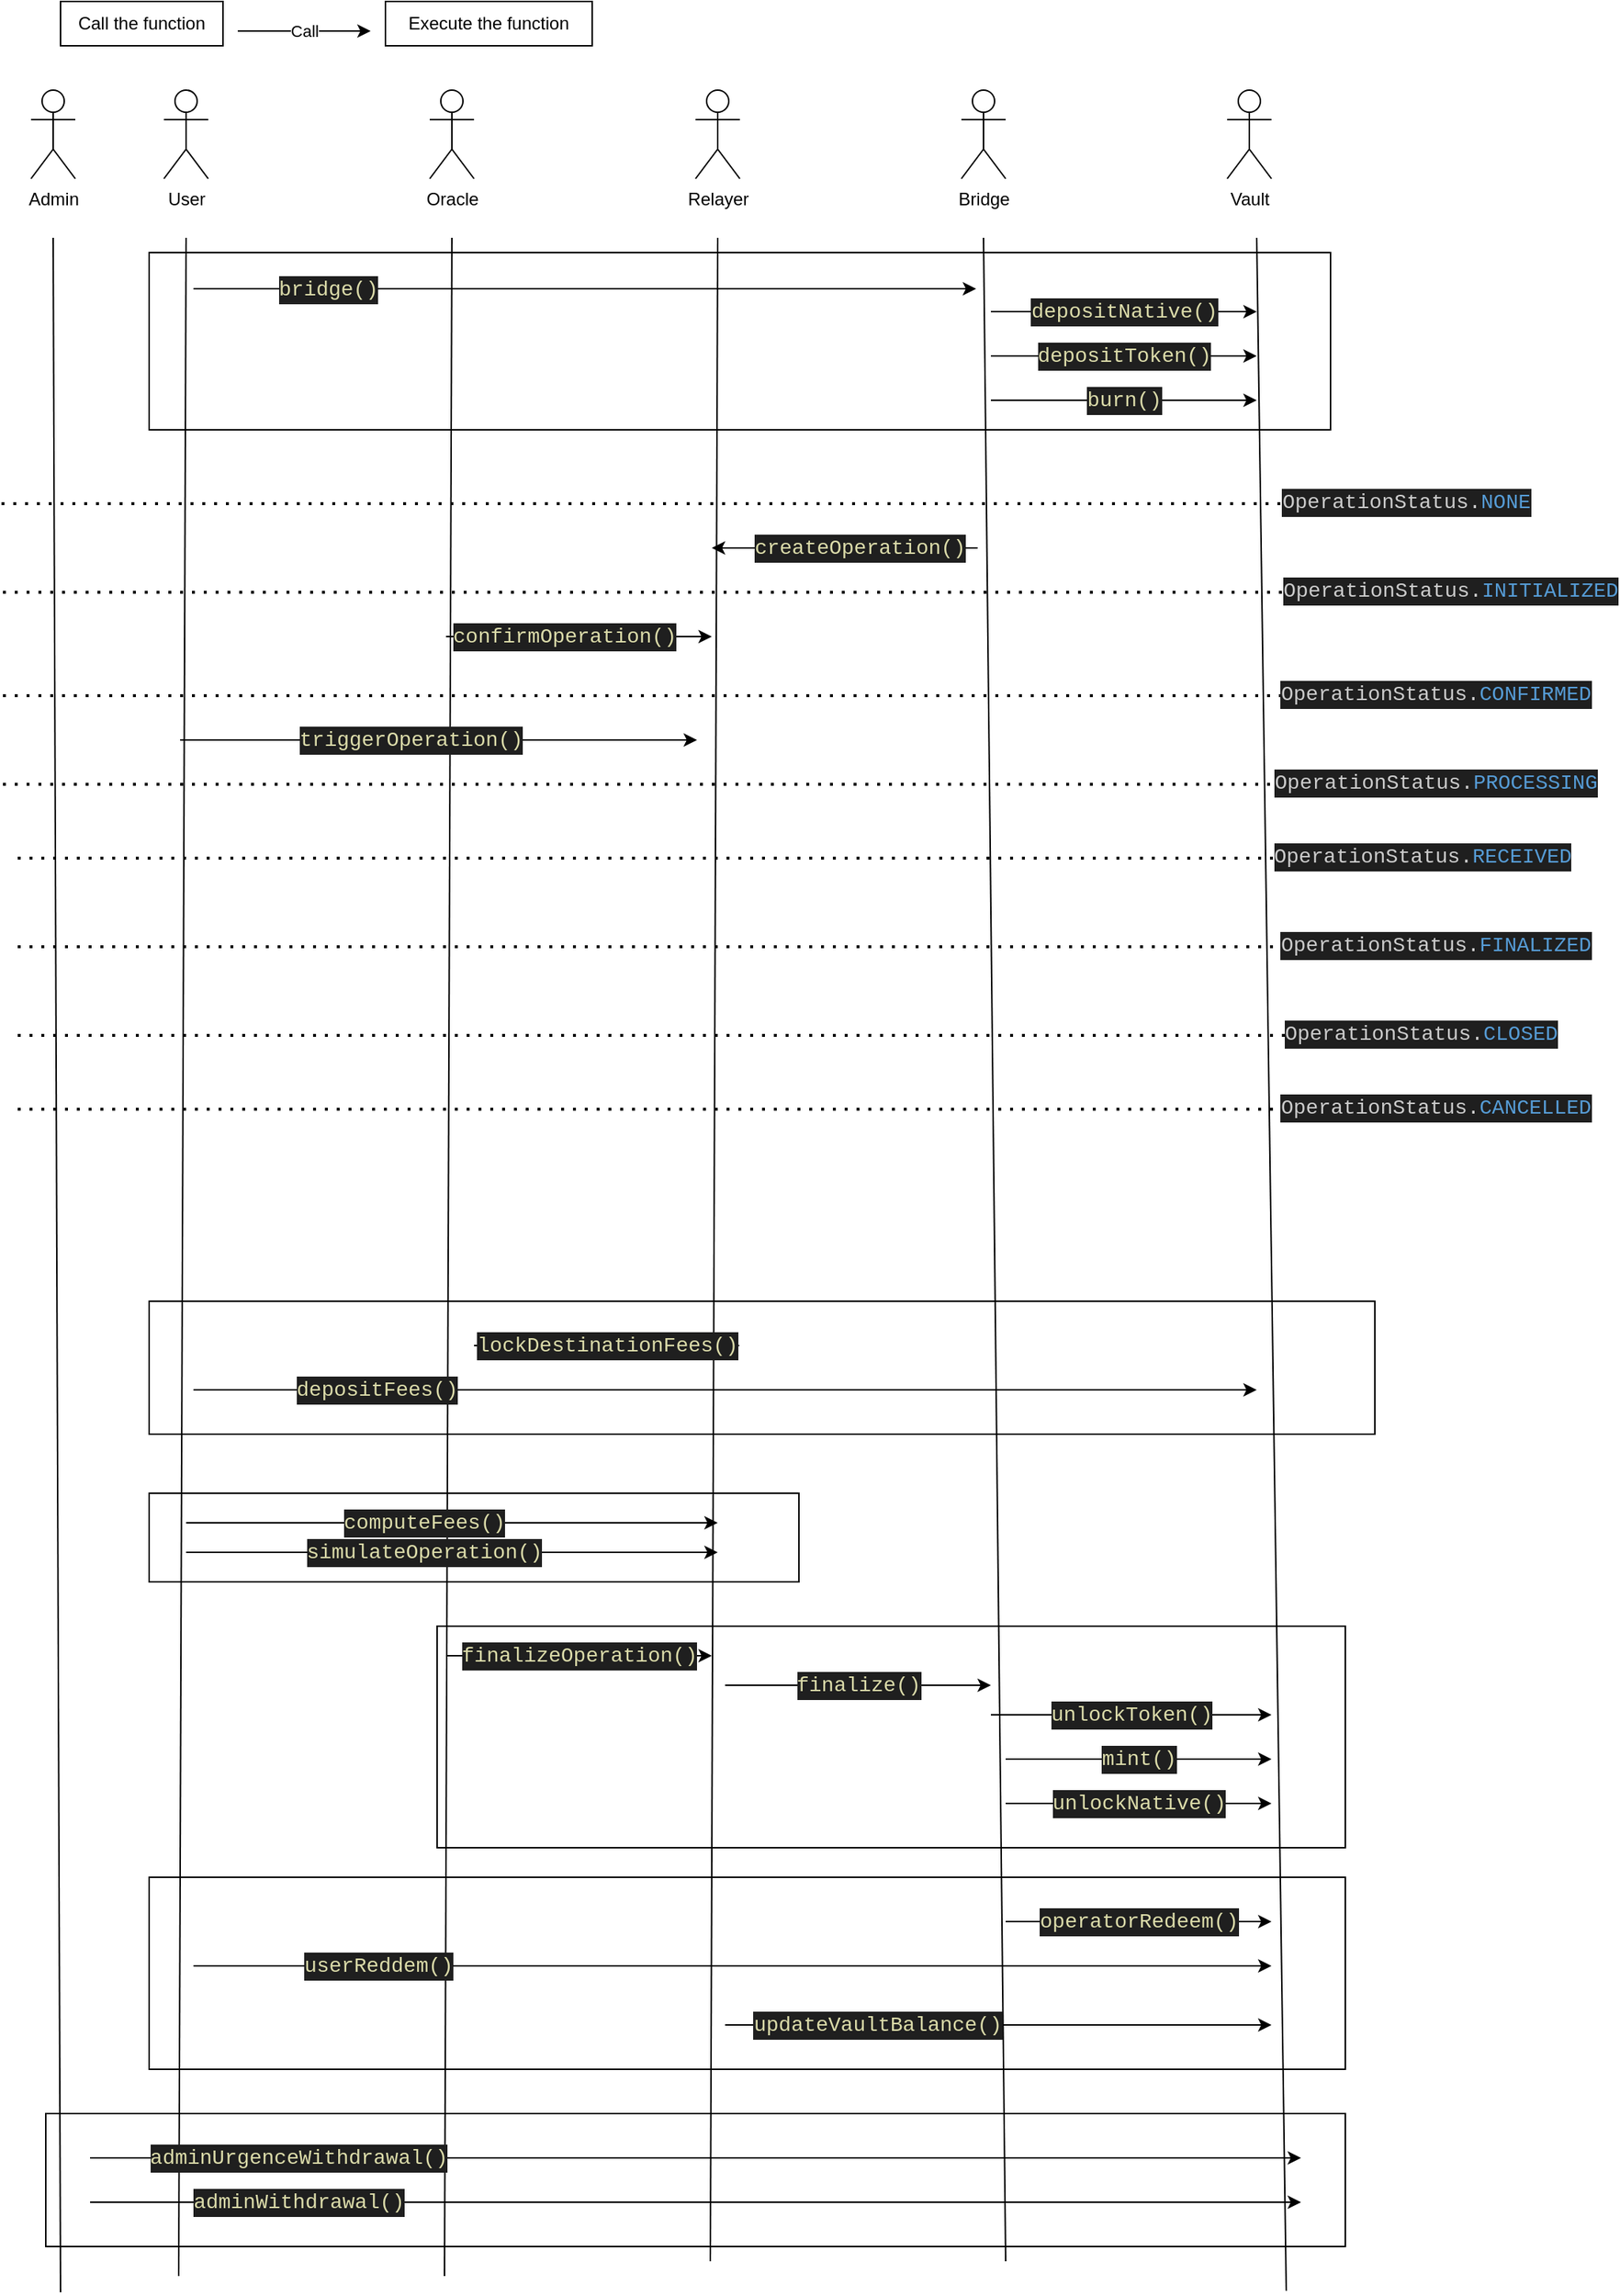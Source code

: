 <mxfile version="24.5.1" type="device">
  <diagram name="Page-1" id="Bg5fFFTNIpe96J259sQk">
    <mxGraphModel dx="1434" dy="738" grid="1" gridSize="10" guides="1" tooltips="1" connect="1" arrows="1" fold="1" page="1" pageScale="1" pageWidth="1169" pageHeight="827" math="0" shadow="0">
      <root>
        <mxCell id="0" />
        <mxCell id="1" parent="0" />
        <mxCell id="jWBgDd1FHg-7k9Ct29qL-1" value="Relayer" style="shape=umlActor;verticalLabelPosition=bottom;verticalAlign=top;html=1;outlineConnect=0;" vertex="1" parent="1">
          <mxGeometry x="590" y="90" width="30" height="60" as="geometry" />
        </mxCell>
        <mxCell id="jWBgDd1FHg-7k9Ct29qL-3" value="Bridge" style="shape=umlActor;verticalLabelPosition=bottom;verticalAlign=top;html=1;outlineConnect=0;" vertex="1" parent="1">
          <mxGeometry x="770" y="90" width="30" height="60" as="geometry" />
        </mxCell>
        <mxCell id="jWBgDd1FHg-7k9Ct29qL-4" value="Vault" style="shape=umlActor;verticalLabelPosition=bottom;verticalAlign=top;html=1;outlineConnect=0;" vertex="1" parent="1">
          <mxGeometry x="950" y="90" width="30" height="60" as="geometry" />
        </mxCell>
        <mxCell id="jWBgDd1FHg-7k9Ct29qL-7" value="" style="endArrow=none;html=1;rounded=0;" edge="1" parent="1">
          <mxGeometry width="50" height="50" relative="1" as="geometry">
            <mxPoint x="600" y="1560" as="sourcePoint" />
            <mxPoint x="605" y="190" as="targetPoint" />
          </mxGeometry>
        </mxCell>
        <mxCell id="jWBgDd1FHg-7k9Ct29qL-8" value="" style="endArrow=none;html=1;rounded=0;" edge="1" parent="1">
          <mxGeometry width="50" height="50" relative="1" as="geometry">
            <mxPoint x="800" y="1560" as="sourcePoint" />
            <mxPoint x="785" y="190" as="targetPoint" />
          </mxGeometry>
        </mxCell>
        <mxCell id="jWBgDd1FHg-7k9Ct29qL-9" value="" style="endArrow=none;html=1;rounded=0;" edge="1" parent="1">
          <mxGeometry width="50" height="50" relative="1" as="geometry">
            <mxPoint x="990" y="1580" as="sourcePoint" />
            <mxPoint x="970" y="190" as="targetPoint" />
          </mxGeometry>
        </mxCell>
        <mxCell id="jWBgDd1FHg-7k9Ct29qL-10" value="Oracle" style="shape=umlActor;verticalLabelPosition=bottom;verticalAlign=top;html=1;outlineConnect=0;" vertex="1" parent="1">
          <mxGeometry x="410" y="90" width="30" height="60" as="geometry" />
        </mxCell>
        <mxCell id="jWBgDd1FHg-7k9Ct29qL-11" value="" style="endArrow=none;html=1;rounded=0;" edge="1" parent="1">
          <mxGeometry width="50" height="50" relative="1" as="geometry">
            <mxPoint x="420" y="1570" as="sourcePoint" />
            <mxPoint x="425" y="190" as="targetPoint" />
          </mxGeometry>
        </mxCell>
        <mxCell id="jWBgDd1FHg-7k9Ct29qL-13" value="Call" style="endArrow=classic;html=1;rounded=0;" edge="1" parent="1">
          <mxGeometry width="50" height="50" relative="1" as="geometry">
            <mxPoint x="280" y="50" as="sourcePoint" />
            <mxPoint x="370" y="50" as="targetPoint" />
          </mxGeometry>
        </mxCell>
        <mxCell id="jWBgDd1FHg-7k9Ct29qL-14" value="&lt;div style=&quot;color: rgb(204, 204, 204); background-color: rgb(31, 31, 31); font-family: Consolas, &amp;quot;Courier New&amp;quot;, monospace; font-size: 14px; line-height: 19px; white-space-collapse: preserve;&quot;&gt;&lt;span style=&quot;color: #dcdcaa;&quot;&gt;bridge()&lt;/span&gt;&lt;/div&gt;" style="endArrow=classic;html=1;rounded=0;" edge="1" parent="1">
          <mxGeometry x="-0.657" width="50" height="50" relative="1" as="geometry">
            <mxPoint x="250" y="224.5" as="sourcePoint" />
            <mxPoint x="780" y="224.5" as="targetPoint" />
            <mxPoint as="offset" />
          </mxGeometry>
        </mxCell>
        <mxCell id="jWBgDd1FHg-7k9Ct29qL-15" value="&lt;div style=&quot;color: rgb(204, 204, 204); background-color: rgb(31, 31, 31); font-family: Consolas, &amp;quot;Courier New&amp;quot;, monospace; font-size: 14px; line-height: 19px; white-space-collapse: preserve;&quot;&gt;&lt;span style=&quot;color: #dcdcaa;&quot;&gt;finalize()&lt;/span&gt;&lt;/div&gt;" style="endArrow=classic;html=1;rounded=0;" edge="1" parent="1">
          <mxGeometry width="50" height="50" relative="1" as="geometry">
            <mxPoint x="610" y="1170" as="sourcePoint" />
            <mxPoint x="790" y="1170" as="targetPoint" />
            <mxPoint as="offset" />
          </mxGeometry>
        </mxCell>
        <mxCell id="jWBgDd1FHg-7k9Ct29qL-16" value="&lt;div style=&quot;color: rgb(204, 204, 204); background-color: rgb(31, 31, 31); font-family: Consolas, &amp;quot;Courier New&amp;quot;, monospace; font-size: 14px; line-height: 19px; white-space-collapse: preserve;&quot;&gt;&lt;span style=&quot;color: #dcdcaa;&quot;&gt;c&lt;/span&gt;&lt;span style=&quot;color: rgb(220, 220, 170);&quot;&gt;reateOperation()&lt;/span&gt;&lt;/div&gt;" style="endArrow=classic;html=1;rounded=0;" edge="1" parent="1">
          <mxGeometry x="-0.111" width="50" height="50" relative="1" as="geometry">
            <mxPoint x="781" y="400" as="sourcePoint" />
            <mxPoint x="601" y="400" as="targetPoint" />
            <mxPoint as="offset" />
          </mxGeometry>
        </mxCell>
        <mxCell id="jWBgDd1FHg-7k9Ct29qL-18" value="User" style="shape=umlActor;verticalLabelPosition=bottom;verticalAlign=top;html=1;outlineConnect=0;" vertex="1" parent="1">
          <mxGeometry x="230" y="90" width="30" height="60" as="geometry" />
        </mxCell>
        <mxCell id="jWBgDd1FHg-7k9Ct29qL-19" value="" style="endArrow=none;html=1;rounded=0;" edge="1" parent="1">
          <mxGeometry width="50" height="50" relative="1" as="geometry">
            <mxPoint x="240" y="1570" as="sourcePoint" />
            <mxPoint x="245" y="190" as="targetPoint" />
          </mxGeometry>
        </mxCell>
        <mxCell id="jWBgDd1FHg-7k9Ct29qL-22" value="&lt;div style=&quot;color: rgb(204, 204, 204); background-color: rgb(31, 31, 31); font-family: Consolas, &amp;quot;Courier New&amp;quot;, monospace; font-size: 14px; line-height: 19px; white-space-collapse: preserve;&quot;&gt;&lt;span style=&quot;color: #dcdcaa;&quot;&gt;confirmOperation()&lt;/span&gt;&lt;/div&gt;" style="endArrow=classic;html=1;rounded=0;" edge="1" parent="1">
          <mxGeometry x="-0.111" width="50" height="50" relative="1" as="geometry">
            <mxPoint x="421" y="460" as="sourcePoint" />
            <mxPoint x="601" y="460" as="targetPoint" />
            <mxPoint as="offset" />
          </mxGeometry>
        </mxCell>
        <mxCell id="jWBgDd1FHg-7k9Ct29qL-23" value="&lt;div style=&quot;color: rgb(204, 204, 204); background-color: rgb(31, 31, 31); font-family: Consolas, &amp;quot;Courier New&amp;quot;, monospace; font-size: 14px; line-height: 19px; white-space-collapse: preserve;&quot;&gt;&lt;div style=&quot;line-height: 19px;&quot;&gt;&lt;span style=&quot;color: #dcdcaa;&quot;&gt;triggerOperation()&lt;/span&gt;&lt;/div&gt;&lt;/div&gt;" style="endArrow=classic;html=1;rounded=0;" edge="1" parent="1">
          <mxGeometry x="-0.109" width="50" height="50" relative="1" as="geometry">
            <mxPoint x="241" y="530" as="sourcePoint" />
            <mxPoint x="591" y="530" as="targetPoint" />
            <mxPoint as="offset" />
          </mxGeometry>
        </mxCell>
        <mxCell id="jWBgDd1FHg-7k9Ct29qL-24" value="&lt;div style=&quot;color: rgb(204, 204, 204); background-color: rgb(31, 31, 31); font-family: Consolas, &amp;quot;Courier New&amp;quot;, monospace; font-size: 14px; line-height: 19px; white-space-collapse: preserve;&quot;&gt;&lt;div style=&quot;line-height: 19px;&quot;&gt;&lt;div style=&quot;line-height: 19px;&quot;&gt;&lt;span style=&quot;color: #dcdcaa;&quot;&gt;simulateOperation()&lt;/span&gt;&lt;/div&gt;&lt;/div&gt;&lt;/div&gt;" style="endArrow=classic;html=1;rounded=0;" edge="1" parent="1">
          <mxGeometry x="-0.109" width="50" height="50" relative="1" as="geometry">
            <mxPoint x="245" y="1080" as="sourcePoint" />
            <mxPoint x="605" y="1080" as="targetPoint" />
            <mxPoint as="offset" />
          </mxGeometry>
        </mxCell>
        <mxCell id="jWBgDd1FHg-7k9Ct29qL-25" value="&lt;div style=&quot;color: rgb(204, 204, 204); background-color: rgb(31, 31, 31); font-family: Consolas, &amp;quot;Courier New&amp;quot;, monospace; font-size: 14px; line-height: 19px; white-space-collapse: preserve;&quot;&gt;&lt;div style=&quot;line-height: 19px;&quot;&gt;&lt;div style=&quot;line-height: 19px;&quot;&gt;&lt;span style=&quot;color: rgb(220, 220, 170);&quot;&gt;computeFees&lt;/span&gt;&lt;span style=&quot;color: #dcdcaa;&quot;&gt;()&lt;/span&gt;&lt;/div&gt;&lt;/div&gt;&lt;/div&gt;" style="endArrow=classic;html=1;rounded=0;" edge="1" parent="1">
          <mxGeometry x="-0.109" width="50" height="50" relative="1" as="geometry">
            <mxPoint x="245" y="1060" as="sourcePoint" />
            <mxPoint x="605" y="1060" as="targetPoint" />
            <mxPoint as="offset" />
          </mxGeometry>
        </mxCell>
        <mxCell id="jWBgDd1FHg-7k9Ct29qL-26" value="&lt;div style=&quot;color: rgb(204, 204, 204); background-color: rgb(31, 31, 31); font-family: Consolas, &amp;quot;Courier New&amp;quot;, monospace; font-size: 14px; line-height: 19px; white-space-collapse: preserve;&quot;&gt;&lt;span style=&quot;color: rgb(220, 220, 170);&quot;&gt;lockDestinationFees&lt;/span&gt;&lt;span style=&quot;color: #dcdcaa;&quot;&gt;()&lt;/span&gt;&lt;/div&gt;" style="endArrow=classic;html=1;rounded=0;" edge="1" parent="1">
          <mxGeometry width="50" height="50" relative="1" as="geometry">
            <mxPoint x="440" y="940" as="sourcePoint" />
            <mxPoint x="620" y="940" as="targetPoint" />
            <mxPoint as="offset" />
          </mxGeometry>
        </mxCell>
        <mxCell id="jWBgDd1FHg-7k9Ct29qL-27" value="&lt;div style=&quot;color: rgb(204, 204, 204); background-color: rgb(31, 31, 31); font-family: Consolas, &amp;quot;Courier New&amp;quot;, monospace; font-size: 14px; line-height: 19px; white-space-collapse: preserve;&quot;&gt;&lt;span style=&quot;color: rgb(220, 220, 170);&quot;&gt;finalizeOperation&lt;/span&gt;&lt;span style=&quot;color: #dcdcaa;&quot;&gt;()&lt;/span&gt;&lt;/div&gt;" style="endArrow=classic;html=1;rounded=0;" edge="1" parent="1">
          <mxGeometry width="50" height="50" relative="1" as="geometry">
            <mxPoint x="421" y="1150" as="sourcePoint" />
            <mxPoint x="601" y="1150" as="targetPoint" />
            <mxPoint as="offset" />
          </mxGeometry>
        </mxCell>
        <mxCell id="jWBgDd1FHg-7k9Ct29qL-28" value="&lt;div style=&quot;color: rgb(204, 204, 204); background-color: rgb(31, 31, 31); font-family: Consolas, &amp;quot;Courier New&amp;quot;, monospace; font-size: 14px; line-height: 19px; white-space-collapse: preserve;&quot;&gt;&lt;div style=&quot;line-height: 19px;&quot;&gt;&lt;span style=&quot;color: #dcdcaa;&quot;&gt;depositNative()&lt;/span&gt;&lt;/div&gt;&lt;/div&gt;" style="endArrow=classic;html=1;rounded=0;" edge="1" parent="1">
          <mxGeometry width="50" height="50" relative="1" as="geometry">
            <mxPoint x="790" y="240" as="sourcePoint" />
            <mxPoint x="970" y="240" as="targetPoint" />
            <mxPoint as="offset" />
          </mxGeometry>
        </mxCell>
        <mxCell id="jWBgDd1FHg-7k9Ct29qL-29" value="&lt;div style=&quot;color: rgb(204, 204, 204); background-color: rgb(31, 31, 31); font-family: Consolas, &amp;quot;Courier New&amp;quot;, monospace; font-size: 14px; line-height: 19px; white-space-collapse: preserve;&quot;&gt;&lt;div style=&quot;line-height: 19px;&quot;&gt;&lt;span style=&quot;color: rgb(220, 220, 170);&quot;&gt;depositToken&lt;/span&gt;&lt;span style=&quot;color: #dcdcaa;&quot;&gt;()&lt;/span&gt;&lt;/div&gt;&lt;/div&gt;" style="endArrow=classic;html=1;rounded=0;" edge="1" parent="1">
          <mxGeometry width="50" height="50" relative="1" as="geometry">
            <mxPoint x="790" y="270" as="sourcePoint" />
            <mxPoint x="970" y="270" as="targetPoint" />
            <mxPoint as="offset" />
          </mxGeometry>
        </mxCell>
        <mxCell id="jWBgDd1FHg-7k9Ct29qL-30" value="&lt;div style=&quot;background-color: rgb(31, 31, 31); font-family: Consolas, &amp;quot;Courier New&amp;quot;, monospace; font-size: 14px; line-height: 19px; white-space-collapse: preserve;&quot;&gt;&lt;div style=&quot;line-height: 19px;&quot;&gt;&lt;font color=&quot;#dcdcaa&quot;&gt;mint()&lt;/font&gt;&lt;/div&gt;&lt;/div&gt;" style="endArrow=classic;html=1;rounded=0;" edge="1" parent="1">
          <mxGeometry width="50" height="50" relative="1" as="geometry">
            <mxPoint x="800" y="1220" as="sourcePoint" />
            <mxPoint x="980" y="1220" as="targetPoint" />
            <mxPoint as="offset" />
          </mxGeometry>
        </mxCell>
        <mxCell id="jWBgDd1FHg-7k9Ct29qL-31" value="&lt;div style=&quot;background-color: rgb(31, 31, 31); font-family: Consolas, &amp;quot;Courier New&amp;quot;, monospace; font-size: 14px; line-height: 19px; white-space-collapse: preserve;&quot;&gt;&lt;div style=&quot;line-height: 19px;&quot;&gt;&lt;font color=&quot;#dcdcaa&quot;&gt;burn()&lt;/font&gt;&lt;/div&gt;&lt;/div&gt;" style="endArrow=classic;html=1;rounded=0;" edge="1" parent="1">
          <mxGeometry width="50" height="50" relative="1" as="geometry">
            <mxPoint x="790" y="300" as="sourcePoint" />
            <mxPoint x="970" y="300" as="targetPoint" />
            <mxPoint as="offset" />
          </mxGeometry>
        </mxCell>
        <mxCell id="jWBgDd1FHg-7k9Ct29qL-32" value="&lt;div style=&quot;background-color: rgb(31, 31, 31); font-family: Consolas, &amp;quot;Courier New&amp;quot;, monospace; font-size: 14px; line-height: 19px; white-space-collapse: preserve;&quot;&gt;&lt;div style=&quot;line-height: 19px;&quot;&gt;&lt;font color=&quot;#dcdcaa&quot;&gt;unlockNative()&lt;/font&gt;&lt;/div&gt;&lt;/div&gt;" style="endArrow=classic;html=1;rounded=0;" edge="1" parent="1">
          <mxGeometry width="50" height="50" relative="1" as="geometry">
            <mxPoint x="800" y="1250" as="sourcePoint" />
            <mxPoint x="980" y="1250" as="targetPoint" />
            <mxPoint as="offset" />
          </mxGeometry>
        </mxCell>
        <mxCell id="jWBgDd1FHg-7k9Ct29qL-33" value="&lt;div style=&quot;background-color: rgb(31, 31, 31); font-family: Consolas, &amp;quot;Courier New&amp;quot;, monospace; font-size: 14px; line-height: 19px; white-space-collapse: preserve;&quot;&gt;&lt;div style=&quot;line-height: 19px;&quot;&gt;&lt;span style=&quot;color: rgb(220, 220, 170);&quot;&gt;unlockToken&lt;/span&gt;&lt;font color=&quot;#dcdcaa&quot;&gt;()&lt;/font&gt;&lt;/div&gt;&lt;/div&gt;" style="endArrow=classic;html=1;rounded=0;" edge="1" parent="1">
          <mxGeometry width="50" height="50" relative="1" as="geometry">
            <mxPoint x="790" y="1190" as="sourcePoint" />
            <mxPoint x="980" y="1190" as="targetPoint" />
            <mxPoint as="offset" />
          </mxGeometry>
        </mxCell>
        <mxCell id="jWBgDd1FHg-7k9Ct29qL-34" value="&lt;div style=&quot;color: rgb(204, 204, 204); background-color: rgb(31, 31, 31); font-family: Consolas, &amp;quot;Courier New&amp;quot;, monospace; font-size: 14px; line-height: 19px; white-space-collapse: preserve;&quot;&gt;&lt;span style=&quot;color: rgb(220, 220, 170);&quot;&gt;depositFees&lt;/span&gt;&lt;span style=&quot;color: #dcdcaa;&quot;&gt;()&lt;/span&gt;&lt;/div&gt;" style="endArrow=classic;html=1;rounded=0;" edge="1" parent="1">
          <mxGeometry x="-0.657" width="50" height="50" relative="1" as="geometry">
            <mxPoint x="250" y="970" as="sourcePoint" />
            <mxPoint x="970" y="970" as="targetPoint" />
            <mxPoint as="offset" />
          </mxGeometry>
        </mxCell>
        <mxCell id="jWBgDd1FHg-7k9Ct29qL-35" value="Admin" style="shape=umlActor;verticalLabelPosition=bottom;verticalAlign=top;html=1;outlineConnect=0;" vertex="1" parent="1">
          <mxGeometry x="140" y="90" width="30" height="60" as="geometry" />
        </mxCell>
        <mxCell id="jWBgDd1FHg-7k9Ct29qL-36" value="" style="endArrow=none;html=1;rounded=0;" edge="1" parent="1">
          <mxGeometry width="50" height="50" relative="1" as="geometry">
            <mxPoint x="160" y="1581" as="sourcePoint" />
            <mxPoint x="155" y="190" as="targetPoint" />
          </mxGeometry>
        </mxCell>
        <mxCell id="jWBgDd1FHg-7k9Ct29qL-37" value="&lt;div style=&quot;color: rgb(204, 204, 204); background-color: rgb(31, 31, 31); font-family: Consolas, &amp;quot;Courier New&amp;quot;, monospace; font-size: 14px; line-height: 19px; white-space-collapse: preserve;&quot;&gt;&lt;span style=&quot;color: rgb(220, 220, 170);&quot;&gt;adminUrgenceWithdrawal&lt;/span&gt;&lt;span style=&quot;color: #dcdcaa;&quot;&gt;()&lt;/span&gt;&lt;/div&gt;" style="endArrow=classic;html=1;rounded=0;" edge="1" parent="1">
          <mxGeometry x="-0.657" width="50" height="50" relative="1" as="geometry">
            <mxPoint x="180" y="1490" as="sourcePoint" />
            <mxPoint x="1000" y="1490" as="targetPoint" />
            <mxPoint as="offset" />
          </mxGeometry>
        </mxCell>
        <mxCell id="jWBgDd1FHg-7k9Ct29qL-38" value="&lt;div style=&quot;color: rgb(204, 204, 204); background-color: rgb(31, 31, 31); font-family: Consolas, &amp;quot;Courier New&amp;quot;, monospace; font-size: 14px; line-height: 19px; white-space-collapse: preserve;&quot;&gt;&lt;span style=&quot;color: rgb(220, 220, 170);&quot;&gt;adminWithdrawal&lt;/span&gt;&lt;span style=&quot;color: #dcdcaa;&quot;&gt;()&lt;/span&gt;&lt;/div&gt;" style="endArrow=classic;html=1;rounded=0;" edge="1" parent="1">
          <mxGeometry x="-0.657" width="50" height="50" relative="1" as="geometry">
            <mxPoint x="180" y="1520" as="sourcePoint" />
            <mxPoint x="1000" y="1520" as="targetPoint" />
            <mxPoint as="offset" />
          </mxGeometry>
        </mxCell>
        <mxCell id="jWBgDd1FHg-7k9Ct29qL-39" value="&lt;div style=&quot;color: rgb(204, 204, 204); background-color: rgb(31, 31, 31); font-family: Consolas, &amp;quot;Courier New&amp;quot;, monospace; font-size: 14px; line-height: 19px; white-space-collapse: preserve;&quot;&gt;&lt;div style=&quot;line-height: 19px;&quot;&gt;&lt;span style=&quot;color: rgb(220, 220, 170);&quot;&gt;operatorRedeem&lt;/span&gt;&lt;span style=&quot;color: #dcdcaa;&quot;&gt;()&lt;/span&gt;&lt;/div&gt;&lt;/div&gt;" style="endArrow=classic;html=1;rounded=0;" edge="1" parent="1">
          <mxGeometry width="50" height="50" relative="1" as="geometry">
            <mxPoint x="800" y="1330" as="sourcePoint" />
            <mxPoint x="980" y="1330" as="targetPoint" />
            <mxPoint as="offset" />
          </mxGeometry>
        </mxCell>
        <mxCell id="jWBgDd1FHg-7k9Ct29qL-40" value="&lt;div style=&quot;color: rgb(204, 204, 204); background-color: rgb(31, 31, 31); font-family: Consolas, &amp;quot;Courier New&amp;quot;, monospace; font-size: 14px; line-height: 19px; white-space-collapse: preserve;&quot;&gt;&lt;div style=&quot;line-height: 19px;&quot;&gt;&lt;span style=&quot;color: #dcdcaa;&quot;&gt;userReddem()&lt;/span&gt;&lt;/div&gt;&lt;/div&gt;" style="endArrow=classic;html=1;rounded=0;" edge="1" parent="1">
          <mxGeometry x="-0.657" width="50" height="50" relative="1" as="geometry">
            <mxPoint x="250" y="1360" as="sourcePoint" />
            <mxPoint x="980" y="1360" as="targetPoint" />
            <mxPoint as="offset" />
          </mxGeometry>
        </mxCell>
        <mxCell id="jWBgDd1FHg-7k9Ct29qL-41" value="&lt;div style=&quot;color: rgb(204, 204, 204); background-color: rgb(31, 31, 31); font-family: Consolas, &amp;quot;Courier New&amp;quot;, monospace; font-size: 14px; line-height: 19px; white-space-collapse: preserve;&quot;&gt;&lt;span style=&quot;color: rgb(220, 220, 170);&quot;&gt;updateVaultBalance&lt;/span&gt;&lt;span style=&quot;color: #dcdcaa;&quot;&gt;()&lt;/span&gt;&lt;/div&gt;" style="endArrow=classic;html=1;rounded=0;" edge="1" parent="1">
          <mxGeometry x="-0.444" width="50" height="50" relative="1" as="geometry">
            <mxPoint x="610" y="1400" as="sourcePoint" />
            <mxPoint x="980" y="1400" as="targetPoint" />
            <mxPoint as="offset" />
          </mxGeometry>
        </mxCell>
        <mxCell id="jWBgDd1FHg-7k9Ct29qL-44" value="" style="endArrow=none;dashed=1;html=1;dashPattern=1 3;strokeWidth=2;rounded=0;" edge="1" parent="1">
          <mxGeometry width="50" height="50" relative="1" as="geometry">
            <mxPoint x="120" y="370" as="sourcePoint" />
            <mxPoint x="991" y="370" as="targetPoint" />
          </mxGeometry>
        </mxCell>
        <mxCell id="jWBgDd1FHg-7k9Ct29qL-45" value="&lt;div style=&quot;color: rgb(204, 204, 204); background-color: rgb(31, 31, 31); font-family: Consolas, &amp;quot;Courier New&amp;quot;, monospace; font-size: 14px; line-height: 19px; white-space-collapse: preserve;&quot;&gt;OperationStatus.&lt;span style=&quot;color: #569cd6;&quot;&gt;NONE&lt;/span&gt;&lt;/div&gt;" style="edgeLabel;html=1;align=center;verticalAlign=middle;resizable=0;points=[];" vertex="1" connectable="0" parent="jWBgDd1FHg-7k9Ct29qL-44">
          <mxGeometry x="0.704" y="1" relative="1" as="geometry">
            <mxPoint x="209" as="offset" />
          </mxGeometry>
        </mxCell>
        <mxCell id="jWBgDd1FHg-7k9Ct29qL-46" value="" style="endArrow=none;dashed=1;html=1;dashPattern=1 3;strokeWidth=2;rounded=0;" edge="1" parent="1">
          <mxGeometry width="50" height="50" relative="1" as="geometry">
            <mxPoint x="121" y="430" as="sourcePoint" />
            <mxPoint x="992" y="430" as="targetPoint" />
          </mxGeometry>
        </mxCell>
        <mxCell id="jWBgDd1FHg-7k9Ct29qL-47" value="&lt;div style=&quot;color: rgb(204, 204, 204); background-color: rgb(31, 31, 31); font-family: Consolas, &amp;quot;Courier New&amp;quot;, monospace; font-size: 14px; line-height: 19px; white-space-collapse: preserve;&quot;&gt;OperationStatus.&lt;span style=&quot;color: rgb(86, 156, 214);&quot;&gt;INITIALIZED&lt;/span&gt;&lt;/div&gt;" style="edgeLabel;html=1;align=center;verticalAlign=middle;resizable=0;points=[];" vertex="1" connectable="0" parent="jWBgDd1FHg-7k9Ct29qL-46">
          <mxGeometry x="0.704" y="1" relative="1" as="geometry">
            <mxPoint x="238" as="offset" />
          </mxGeometry>
        </mxCell>
        <mxCell id="jWBgDd1FHg-7k9Ct29qL-48" value="" style="endArrow=none;dashed=1;html=1;dashPattern=1 3;strokeWidth=2;rounded=0;" edge="1" parent="1">
          <mxGeometry width="50" height="50" relative="1" as="geometry">
            <mxPoint x="121" y="500" as="sourcePoint" />
            <mxPoint x="992" y="500" as="targetPoint" />
          </mxGeometry>
        </mxCell>
        <mxCell id="jWBgDd1FHg-7k9Ct29qL-49" value="&lt;div style=&quot;color: rgb(204, 204, 204); background-color: rgb(31, 31, 31); font-family: Consolas, &amp;quot;Courier New&amp;quot;, monospace; font-size: 14px; line-height: 19px; white-space-collapse: preserve;&quot;&gt;OperationStatus.&lt;span style=&quot;color: rgb(86, 156, 214);&quot;&gt;CONFIRMED&lt;/span&gt;&lt;/div&gt;" style="edgeLabel;html=1;align=center;verticalAlign=middle;resizable=0;points=[];" vertex="1" connectable="0" parent="jWBgDd1FHg-7k9Ct29qL-48">
          <mxGeometry x="0.704" y="1" relative="1" as="geometry">
            <mxPoint x="228" as="offset" />
          </mxGeometry>
        </mxCell>
        <mxCell id="jWBgDd1FHg-7k9Ct29qL-50" value="" style="endArrow=none;dashed=1;html=1;dashPattern=1 3;strokeWidth=2;rounded=0;" edge="1" parent="1">
          <mxGeometry width="50" height="50" relative="1" as="geometry">
            <mxPoint x="121" y="560" as="sourcePoint" />
            <mxPoint x="992" y="560" as="targetPoint" />
          </mxGeometry>
        </mxCell>
        <mxCell id="jWBgDd1FHg-7k9Ct29qL-51" value="&lt;div style=&quot;color: rgb(204, 204, 204); background-color: rgb(31, 31, 31); font-family: Consolas, &amp;quot;Courier New&amp;quot;, monospace; font-size: 14px; line-height: 19px; white-space-collapse: preserve;&quot;&gt;OperationStatus.&lt;span style=&quot;color: rgb(86, 156, 214);&quot;&gt;PROCESSING&lt;/span&gt;&lt;/div&gt;" style="edgeLabel;html=1;align=center;verticalAlign=middle;resizable=0;points=[];" vertex="1" connectable="0" parent="jWBgDd1FHg-7k9Ct29qL-50">
          <mxGeometry x="0.704" y="1" relative="1" as="geometry">
            <mxPoint x="228" as="offset" />
          </mxGeometry>
        </mxCell>
        <mxCell id="jWBgDd1FHg-7k9Ct29qL-52" value="" style="endArrow=none;dashed=1;html=1;dashPattern=1 3;strokeWidth=2;rounded=0;" edge="1" parent="1">
          <mxGeometry width="50" height="50" relative="1" as="geometry">
            <mxPoint x="131" y="610" as="sourcePoint" />
            <mxPoint x="1002" y="610" as="targetPoint" />
          </mxGeometry>
        </mxCell>
        <mxCell id="jWBgDd1FHg-7k9Ct29qL-53" value="&lt;div style=&quot;color: rgb(204, 204, 204); background-color: rgb(31, 31, 31); font-family: Consolas, &amp;quot;Courier New&amp;quot;, monospace; font-size: 14px; line-height: 19px; white-space-collapse: preserve;&quot;&gt;OperationStatus.&lt;span style=&quot;color: rgb(86, 156, 214);&quot;&gt;RECEIVED&lt;/span&gt;&lt;/div&gt;" style="edgeLabel;html=1;align=center;verticalAlign=middle;resizable=0;points=[];" vertex="1" connectable="0" parent="jWBgDd1FHg-7k9Ct29qL-52">
          <mxGeometry x="0.704" y="1" relative="1" as="geometry">
            <mxPoint x="209" as="offset" />
          </mxGeometry>
        </mxCell>
        <mxCell id="jWBgDd1FHg-7k9Ct29qL-54" value="" style="endArrow=none;dashed=1;html=1;dashPattern=1 3;strokeWidth=2;rounded=0;" edge="1" parent="1">
          <mxGeometry width="50" height="50" relative="1" as="geometry">
            <mxPoint x="131" y="670" as="sourcePoint" />
            <mxPoint x="1002" y="670" as="targetPoint" />
          </mxGeometry>
        </mxCell>
        <mxCell id="jWBgDd1FHg-7k9Ct29qL-55" value="&lt;div style=&quot;color: rgb(204, 204, 204); background-color: rgb(31, 31, 31); font-family: Consolas, &amp;quot;Courier New&amp;quot;, monospace; font-size: 14px; line-height: 19px; white-space-collapse: preserve;&quot;&gt;OperationStatus.&lt;span style=&quot;color: rgb(86, 156, 214);&quot;&gt;FINALIZED&lt;/span&gt;&lt;/div&gt;" style="edgeLabel;html=1;align=center;verticalAlign=middle;resizable=0;points=[];" vertex="1" connectable="0" parent="jWBgDd1FHg-7k9Ct29qL-54">
          <mxGeometry x="0.704" y="1" relative="1" as="geometry">
            <mxPoint x="218" as="offset" />
          </mxGeometry>
        </mxCell>
        <mxCell id="jWBgDd1FHg-7k9Ct29qL-56" value="" style="endArrow=none;dashed=1;html=1;dashPattern=1 3;strokeWidth=2;rounded=0;" edge="1" parent="1">
          <mxGeometry width="50" height="50" relative="1" as="geometry">
            <mxPoint x="131" y="730" as="sourcePoint" />
            <mxPoint x="1002" y="730" as="targetPoint" />
          </mxGeometry>
        </mxCell>
        <mxCell id="jWBgDd1FHg-7k9Ct29qL-57" value="&lt;div style=&quot;color: rgb(204, 204, 204); background-color: rgb(31, 31, 31); font-family: Consolas, &amp;quot;Courier New&amp;quot;, monospace; font-size: 14px; line-height: 19px; white-space-collapse: preserve;&quot;&gt;OperationStatus.&lt;span style=&quot;color: rgb(86, 156, 214);&quot;&gt;CLOSED&lt;/span&gt;&lt;/div&gt;" style="edgeLabel;html=1;align=center;verticalAlign=middle;resizable=0;points=[];" vertex="1" connectable="0" parent="jWBgDd1FHg-7k9Ct29qL-56">
          <mxGeometry x="0.704" y="1" relative="1" as="geometry">
            <mxPoint x="208" as="offset" />
          </mxGeometry>
        </mxCell>
        <mxCell id="jWBgDd1FHg-7k9Ct29qL-58" value="" style="endArrow=none;dashed=1;html=1;dashPattern=1 3;strokeWidth=2;rounded=0;" edge="1" parent="1">
          <mxGeometry width="50" height="50" relative="1" as="geometry">
            <mxPoint x="131" y="780" as="sourcePoint" />
            <mxPoint x="1002" y="780" as="targetPoint" />
          </mxGeometry>
        </mxCell>
        <mxCell id="jWBgDd1FHg-7k9Ct29qL-59" value="&lt;div style=&quot;color: rgb(204, 204, 204); background-color: rgb(31, 31, 31); font-family: Consolas, &amp;quot;Courier New&amp;quot;, monospace; font-size: 14px; line-height: 19px; white-space-collapse: preserve;&quot;&gt;OperationStatus.&lt;span style=&quot;color: rgb(86, 156, 214);&quot;&gt;CANCELLED&lt;/span&gt;&lt;/div&gt;" style="edgeLabel;html=1;align=center;verticalAlign=middle;resizable=0;points=[];" vertex="1" connectable="0" parent="jWBgDd1FHg-7k9Ct29qL-58">
          <mxGeometry x="0.704" y="1" relative="1" as="geometry">
            <mxPoint x="218" as="offset" />
          </mxGeometry>
        </mxCell>
        <mxCell id="jWBgDd1FHg-7k9Ct29qL-60" value="" style="rounded=0;whiteSpace=wrap;html=1;fillColor=none;" vertex="1" parent="1">
          <mxGeometry x="220" y="200" width="800" height="120" as="geometry" />
        </mxCell>
        <mxCell id="jWBgDd1FHg-7k9Ct29qL-62" value="" style="rounded=0;whiteSpace=wrap;html=1;fillColor=none;" vertex="1" parent="1">
          <mxGeometry x="220" y="910" width="830" height="90" as="geometry" />
        </mxCell>
        <mxCell id="jWBgDd1FHg-7k9Ct29qL-63" value="" style="rounded=0;whiteSpace=wrap;html=1;fillColor=none;" vertex="1" parent="1">
          <mxGeometry x="220" y="1040" width="440" height="60" as="geometry" />
        </mxCell>
        <mxCell id="jWBgDd1FHg-7k9Ct29qL-64" value="" style="rounded=0;whiteSpace=wrap;html=1;fillColor=none;" vertex="1" parent="1">
          <mxGeometry x="150" y="1460" width="880" height="90" as="geometry" />
        </mxCell>
        <mxCell id="jWBgDd1FHg-7k9Ct29qL-66" value="" style="rounded=0;whiteSpace=wrap;html=1;fillColor=none;" vertex="1" parent="1">
          <mxGeometry x="415" y="1130" width="615" height="150" as="geometry" />
        </mxCell>
        <mxCell id="jWBgDd1FHg-7k9Ct29qL-67" value="" style="rounded=0;whiteSpace=wrap;html=1;fillColor=none;" vertex="1" parent="1">
          <mxGeometry x="220" y="1300" width="810" height="130" as="geometry" />
        </mxCell>
        <mxCell id="jWBgDd1FHg-7k9Ct29qL-69" value="Call the function" style="rounded=0;whiteSpace=wrap;html=1;" vertex="1" parent="1">
          <mxGeometry x="160" y="30" width="110" height="30" as="geometry" />
        </mxCell>
        <mxCell id="jWBgDd1FHg-7k9Ct29qL-70" value="Execute the function" style="rounded=0;whiteSpace=wrap;html=1;" vertex="1" parent="1">
          <mxGeometry x="380" y="30" width="140" height="30" as="geometry" />
        </mxCell>
      </root>
    </mxGraphModel>
  </diagram>
</mxfile>
